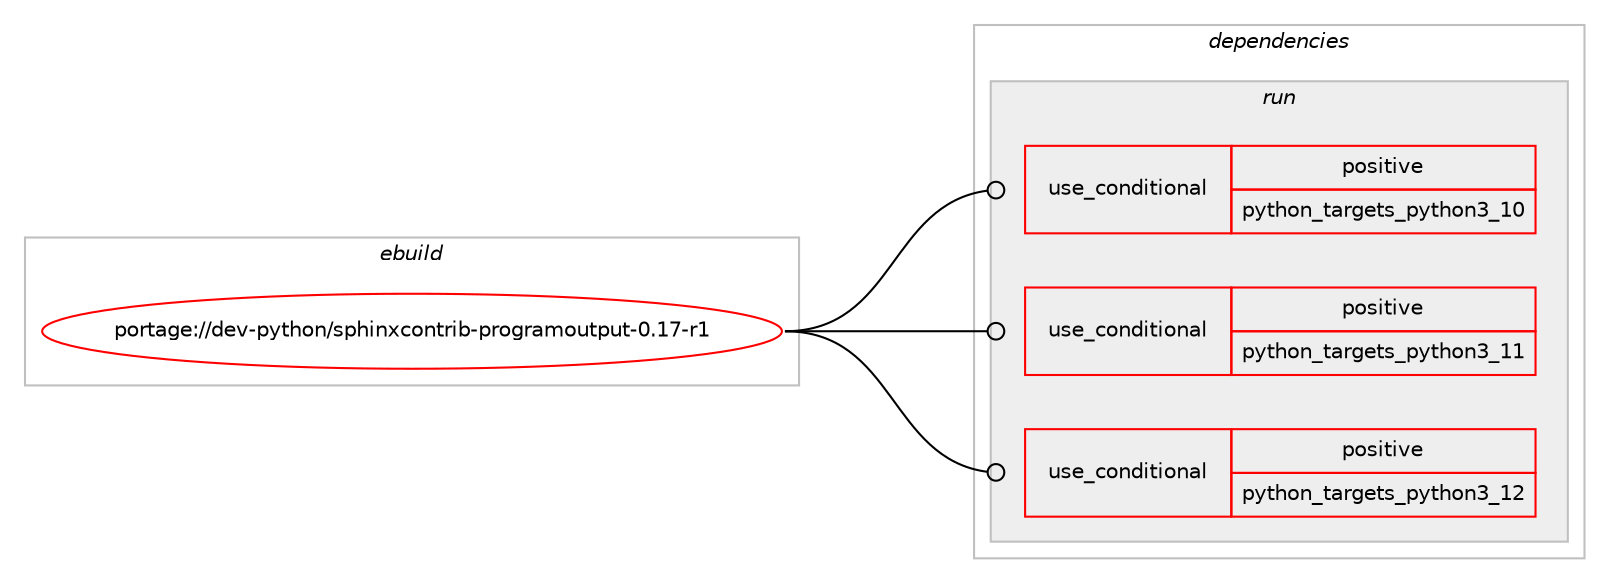 digraph prolog {

# *************
# Graph options
# *************

newrank=true;
concentrate=true;
compound=true;
graph [rankdir=LR,fontname=Helvetica,fontsize=10,ranksep=1.5];#, ranksep=2.5, nodesep=0.2];
edge  [arrowhead=vee];
node  [fontname=Helvetica,fontsize=10];

# **********
# The ebuild
# **********

subgraph cluster_leftcol {
color=gray;
rank=same;
label=<<i>ebuild</i>>;
id [label="portage://dev-python/sphinxcontrib-programoutput-0.17-r1", color=red, width=4, href="../dev-python/sphinxcontrib-programoutput-0.17-r1.svg"];
}

# ****************
# The dependencies
# ****************

subgraph cluster_midcol {
color=gray;
label=<<i>dependencies</i>>;
subgraph cluster_compile {
fillcolor="#eeeeee";
style=filled;
label=<<i>compile</i>>;
}
subgraph cluster_compileandrun {
fillcolor="#eeeeee";
style=filled;
label=<<i>compile and run</i>>;
}
subgraph cluster_run {
fillcolor="#eeeeee";
style=filled;
label=<<i>run</i>>;
subgraph cond38629 {
dependency82437 [label=<<TABLE BORDER="0" CELLBORDER="1" CELLSPACING="0" CELLPADDING="4"><TR><TD ROWSPAN="3" CELLPADDING="10">use_conditional</TD></TR><TR><TD>positive</TD></TR><TR><TD>python_targets_python3_10</TD></TR></TABLE>>, shape=none, color=red];
# *** BEGIN UNKNOWN DEPENDENCY TYPE (TODO) ***
# dependency82437 -> package_dependency(portage://dev-python/sphinxcontrib-programoutput-0.17-r1,run,no,dev-lang,python,none,[,,],[slot(3.10)],[])
# *** END UNKNOWN DEPENDENCY TYPE (TODO) ***

}
id:e -> dependency82437:w [weight=20,style="solid",arrowhead="odot"];
subgraph cond38630 {
dependency82438 [label=<<TABLE BORDER="0" CELLBORDER="1" CELLSPACING="0" CELLPADDING="4"><TR><TD ROWSPAN="3" CELLPADDING="10">use_conditional</TD></TR><TR><TD>positive</TD></TR><TR><TD>python_targets_python3_11</TD></TR></TABLE>>, shape=none, color=red];
# *** BEGIN UNKNOWN DEPENDENCY TYPE (TODO) ***
# dependency82438 -> package_dependency(portage://dev-python/sphinxcontrib-programoutput-0.17-r1,run,no,dev-lang,python,none,[,,],[slot(3.11)],[])
# *** END UNKNOWN DEPENDENCY TYPE (TODO) ***

}
id:e -> dependency82438:w [weight=20,style="solid",arrowhead="odot"];
subgraph cond38631 {
dependency82439 [label=<<TABLE BORDER="0" CELLBORDER="1" CELLSPACING="0" CELLPADDING="4"><TR><TD ROWSPAN="3" CELLPADDING="10">use_conditional</TD></TR><TR><TD>positive</TD></TR><TR><TD>python_targets_python3_12</TD></TR></TABLE>>, shape=none, color=red];
# *** BEGIN UNKNOWN DEPENDENCY TYPE (TODO) ***
# dependency82439 -> package_dependency(portage://dev-python/sphinxcontrib-programoutput-0.17-r1,run,no,dev-lang,python,none,[,,],[slot(3.12)],[])
# *** END UNKNOWN DEPENDENCY TYPE (TODO) ***

}
id:e -> dependency82439:w [weight=20,style="solid",arrowhead="odot"];
# *** BEGIN UNKNOWN DEPENDENCY TYPE (TODO) ***
# id -> package_dependency(portage://dev-python/sphinxcontrib-programoutput-0.17-r1,run,no,dev-python,sphinx,none,[,,],[],[use(optenable(python_targets_python3_10),negative),use(optenable(python_targets_python3_11),negative),use(optenable(python_targets_python3_12),negative)])
# *** END UNKNOWN DEPENDENCY TYPE (TODO) ***

}
}

# **************
# The candidates
# **************

subgraph cluster_choices {
rank=same;
color=gray;
label=<<i>candidates</i>>;

}

}
